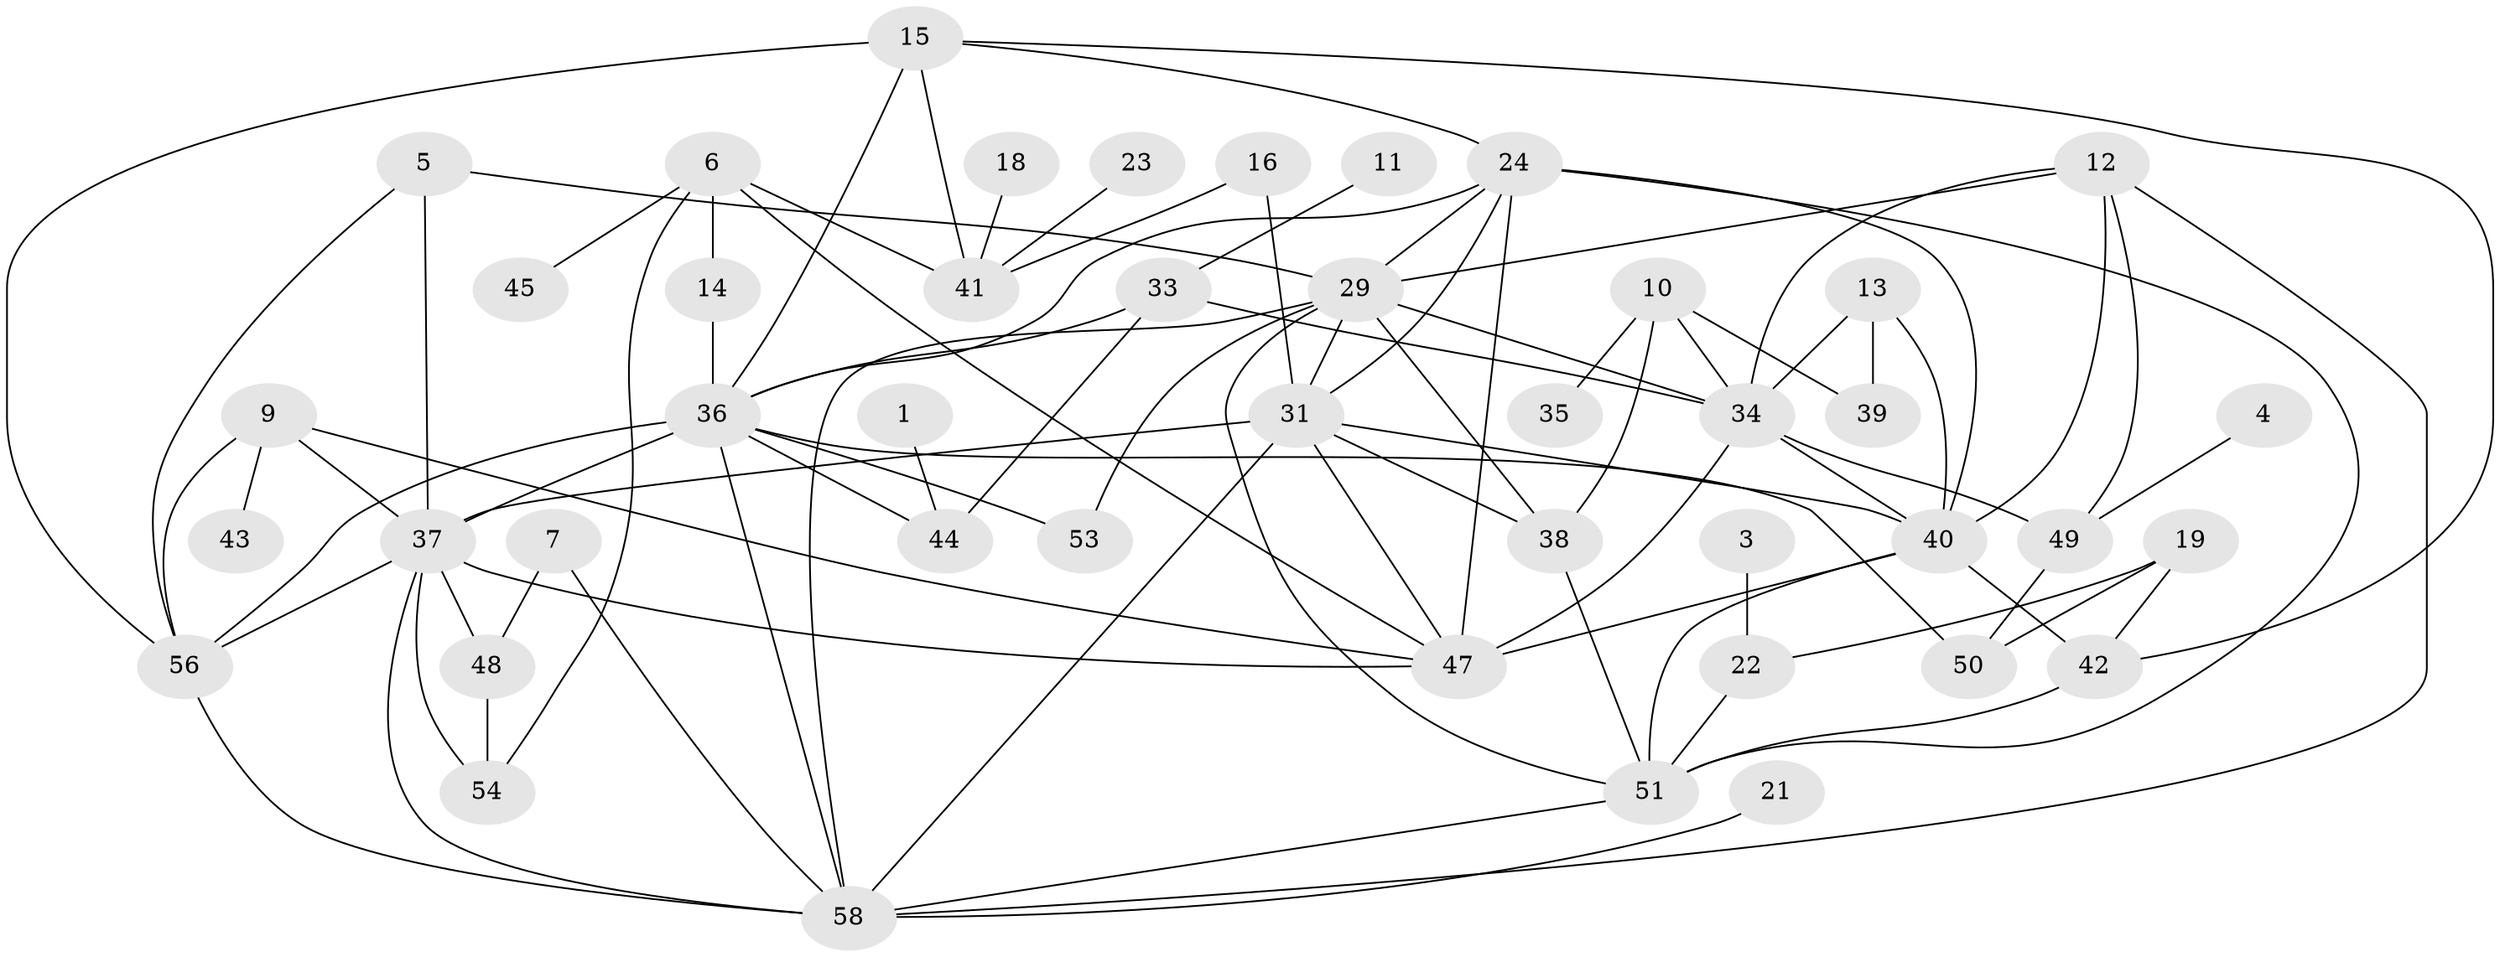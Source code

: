 // original degree distribution, {4: 0.13043478260869565, 1: 0.21739130434782608, 2: 0.2, 3: 0.20869565217391303, 5: 0.0782608695652174, 0: 0.09565217391304348, 6: 0.05217391304347826, 8: 0.017391304347826087}
// Generated by graph-tools (version 1.1) at 2025/00/03/09/25 03:00:51]
// undirected, 44 vertices, 88 edges
graph export_dot {
graph [start="1"]
  node [color=gray90,style=filled];
  1;
  3;
  4;
  5;
  6;
  7;
  9;
  10;
  11;
  12;
  13;
  14;
  15;
  16;
  18;
  19;
  21;
  22;
  23;
  24;
  29;
  31;
  33;
  34;
  35;
  36;
  37;
  38;
  39;
  40;
  41;
  42;
  43;
  44;
  45;
  47;
  48;
  49;
  50;
  51;
  53;
  54;
  56;
  58;
  1 -- 44 [weight=1.0];
  3 -- 22 [weight=1.0];
  4 -- 49 [weight=1.0];
  5 -- 29 [weight=1.0];
  5 -- 37 [weight=1.0];
  5 -- 56 [weight=1.0];
  6 -- 14 [weight=1.0];
  6 -- 41 [weight=1.0];
  6 -- 45 [weight=1.0];
  6 -- 47 [weight=1.0];
  6 -- 54 [weight=1.0];
  7 -- 48 [weight=1.0];
  7 -- 58 [weight=1.0];
  9 -- 37 [weight=1.0];
  9 -- 43 [weight=1.0];
  9 -- 47 [weight=1.0];
  9 -- 56 [weight=1.0];
  10 -- 34 [weight=1.0];
  10 -- 35 [weight=1.0];
  10 -- 38 [weight=1.0];
  10 -- 39 [weight=1.0];
  11 -- 33 [weight=1.0];
  12 -- 29 [weight=1.0];
  12 -- 34 [weight=1.0];
  12 -- 40 [weight=1.0];
  12 -- 49 [weight=1.0];
  12 -- 58 [weight=1.0];
  13 -- 34 [weight=1.0];
  13 -- 39 [weight=1.0];
  13 -- 40 [weight=1.0];
  14 -- 36 [weight=1.0];
  15 -- 24 [weight=1.0];
  15 -- 36 [weight=1.0];
  15 -- 41 [weight=1.0];
  15 -- 42 [weight=1.0];
  15 -- 56 [weight=1.0];
  16 -- 31 [weight=1.0];
  16 -- 41 [weight=1.0];
  18 -- 41 [weight=1.0];
  19 -- 22 [weight=1.0];
  19 -- 42 [weight=1.0];
  19 -- 50 [weight=1.0];
  21 -- 58 [weight=1.0];
  22 -- 51 [weight=2.0];
  23 -- 41 [weight=1.0];
  24 -- 29 [weight=1.0];
  24 -- 31 [weight=1.0];
  24 -- 36 [weight=1.0];
  24 -- 40 [weight=1.0];
  24 -- 47 [weight=1.0];
  24 -- 51 [weight=1.0];
  29 -- 31 [weight=1.0];
  29 -- 34 [weight=2.0];
  29 -- 38 [weight=1.0];
  29 -- 51 [weight=1.0];
  29 -- 53 [weight=1.0];
  29 -- 58 [weight=1.0];
  31 -- 37 [weight=1.0];
  31 -- 38 [weight=1.0];
  31 -- 40 [weight=1.0];
  31 -- 47 [weight=1.0];
  31 -- 58 [weight=1.0];
  33 -- 34 [weight=1.0];
  33 -- 36 [weight=1.0];
  33 -- 44 [weight=1.0];
  34 -- 40 [weight=1.0];
  34 -- 47 [weight=2.0];
  34 -- 49 [weight=1.0];
  36 -- 37 [weight=1.0];
  36 -- 44 [weight=1.0];
  36 -- 50 [weight=1.0];
  36 -- 53 [weight=1.0];
  36 -- 56 [weight=1.0];
  36 -- 58 [weight=1.0];
  37 -- 47 [weight=1.0];
  37 -- 48 [weight=1.0];
  37 -- 54 [weight=1.0];
  37 -- 56 [weight=1.0];
  37 -- 58 [weight=1.0];
  38 -- 51 [weight=1.0];
  40 -- 42 [weight=2.0];
  40 -- 47 [weight=2.0];
  40 -- 51 [weight=1.0];
  42 -- 51 [weight=1.0];
  48 -- 54 [weight=1.0];
  49 -- 50 [weight=1.0];
  51 -- 58 [weight=1.0];
  56 -- 58 [weight=1.0];
}

